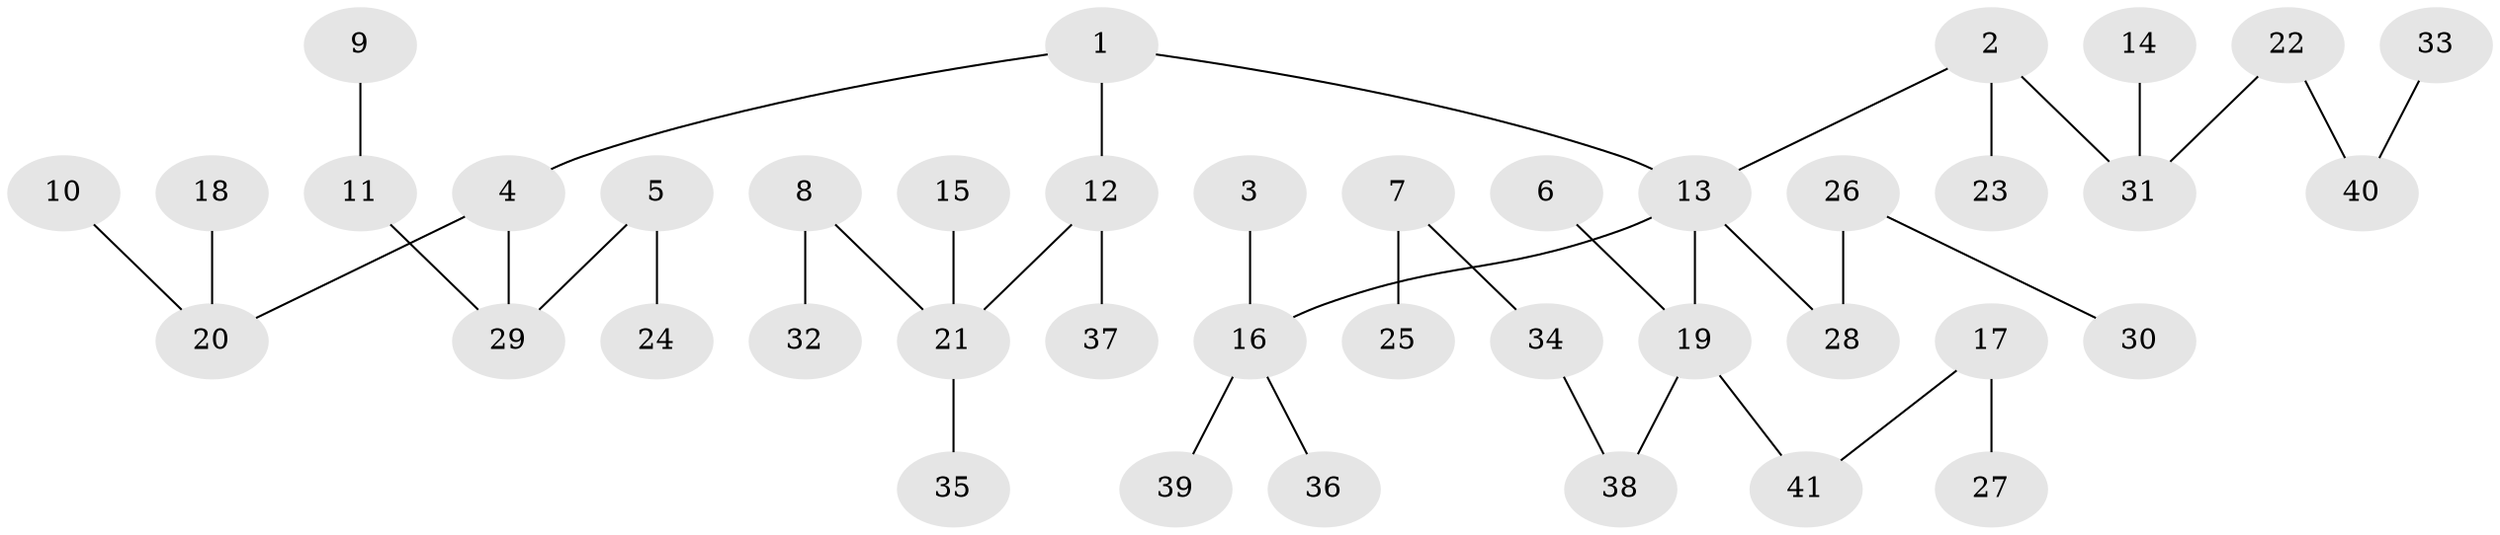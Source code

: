 // original degree distribution, {4: 0.08536585365853659, 6: 0.024390243902439025, 3: 0.0975609756097561, 5: 0.036585365853658534, 2: 0.25609756097560976, 1: 0.5}
// Generated by graph-tools (version 1.1) at 2025/02/03/09/25 03:02:30]
// undirected, 41 vertices, 40 edges
graph export_dot {
graph [start="1"]
  node [color=gray90,style=filled];
  1;
  2;
  3;
  4;
  5;
  6;
  7;
  8;
  9;
  10;
  11;
  12;
  13;
  14;
  15;
  16;
  17;
  18;
  19;
  20;
  21;
  22;
  23;
  24;
  25;
  26;
  27;
  28;
  29;
  30;
  31;
  32;
  33;
  34;
  35;
  36;
  37;
  38;
  39;
  40;
  41;
  1 -- 4 [weight=1.0];
  1 -- 12 [weight=1.0];
  1 -- 13 [weight=1.0];
  2 -- 13 [weight=1.0];
  2 -- 23 [weight=1.0];
  2 -- 31 [weight=1.0];
  3 -- 16 [weight=1.0];
  4 -- 20 [weight=1.0];
  4 -- 29 [weight=1.0];
  5 -- 24 [weight=1.0];
  5 -- 29 [weight=1.0];
  6 -- 19 [weight=1.0];
  7 -- 25 [weight=1.0];
  7 -- 34 [weight=1.0];
  8 -- 21 [weight=1.0];
  8 -- 32 [weight=1.0];
  9 -- 11 [weight=1.0];
  10 -- 20 [weight=1.0];
  11 -- 29 [weight=1.0];
  12 -- 21 [weight=1.0];
  12 -- 37 [weight=1.0];
  13 -- 16 [weight=1.0];
  13 -- 19 [weight=1.0];
  13 -- 28 [weight=1.0];
  14 -- 31 [weight=1.0];
  15 -- 21 [weight=1.0];
  16 -- 36 [weight=1.0];
  16 -- 39 [weight=1.0];
  17 -- 27 [weight=1.0];
  17 -- 41 [weight=1.0];
  18 -- 20 [weight=1.0];
  19 -- 38 [weight=1.0];
  19 -- 41 [weight=1.0];
  21 -- 35 [weight=1.0];
  22 -- 31 [weight=1.0];
  22 -- 40 [weight=1.0];
  26 -- 28 [weight=1.0];
  26 -- 30 [weight=1.0];
  33 -- 40 [weight=1.0];
  34 -- 38 [weight=1.0];
}
